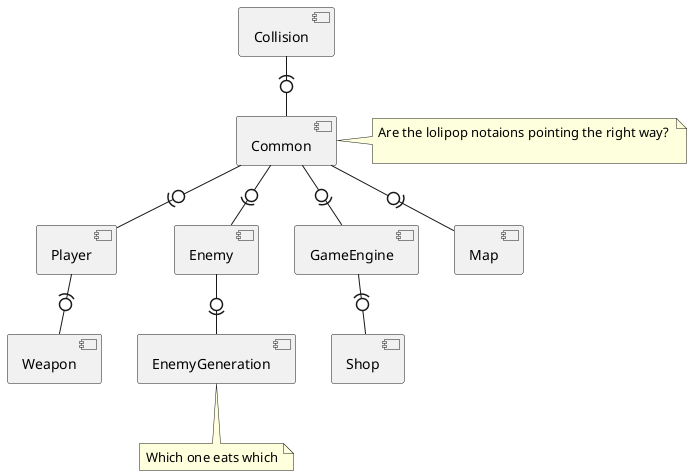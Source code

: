 @startuml
'https://plantuml.com/component-diagram

[Player]
[Enemy]
[EnemyGeneration]
[GameEngine]
[Map]
[Collision]
[Weapon]
[Shop]
[Common]

[Collision] -(0- [Common]
[Player] -(0- [Weapon]
[Common] -0)- [Player]
[Common] -0)- [Enemy]
[Common] -0)- [Map]
[GameEngine] -(0- [Shop]
[Common] -0)- [GameEngine]
[Enemy] -0)- [EnemyGeneration]
note bottom of [EnemyGeneration]: Which one eats which
note right of [Common]: Are the lolipop notaions pointing the right way? \n

@enduml